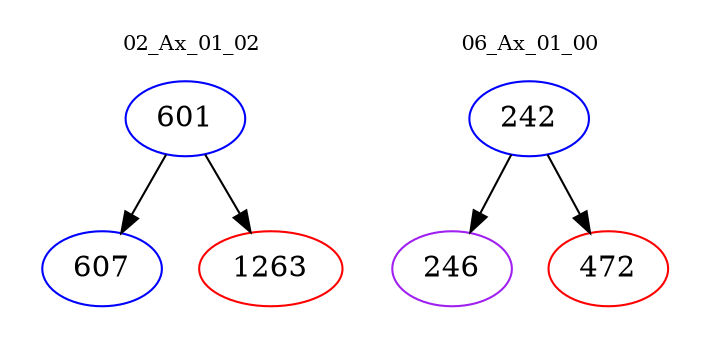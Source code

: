 digraph{
subgraph cluster_0 {
color = white
label = "02_Ax_01_02";
fontsize=10;
T0_601 [label="601", color="blue"]
T0_601 -> T0_607 [color="black"]
T0_607 [label="607", color="blue"]
T0_601 -> T0_1263 [color="black"]
T0_1263 [label="1263", color="red"]
}
subgraph cluster_1 {
color = white
label = "06_Ax_01_00";
fontsize=10;
T1_242 [label="242", color="blue"]
T1_242 -> T1_246 [color="black"]
T1_246 [label="246", color="purple"]
T1_242 -> T1_472 [color="black"]
T1_472 [label="472", color="red"]
}
}
